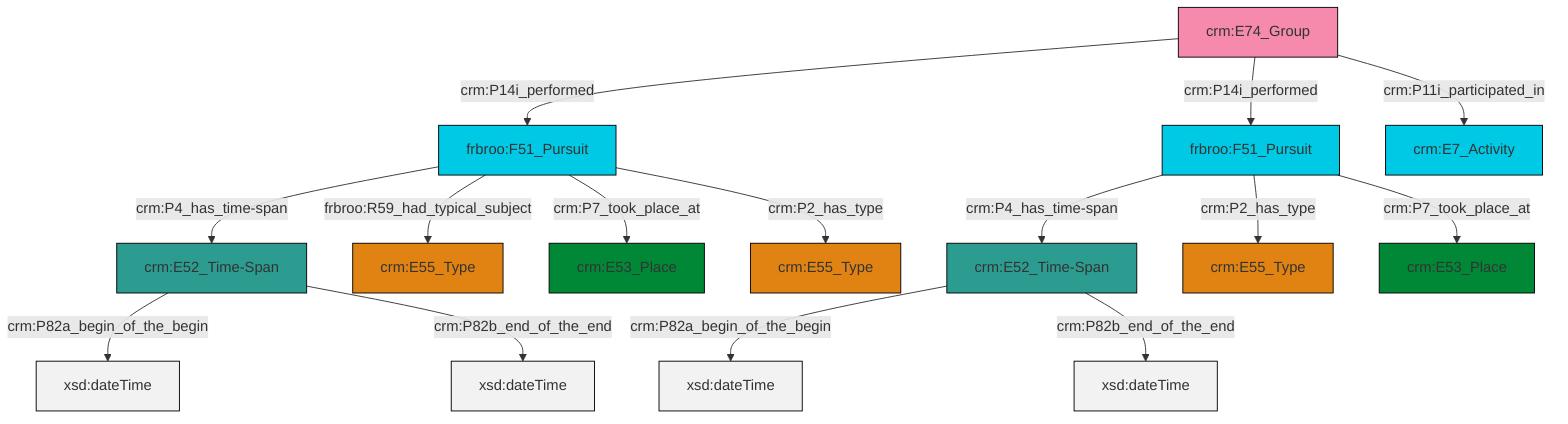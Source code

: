 graph TD
classDef Literal fill:#f2f2f2,stroke:#000000;
classDef CRM_Entity fill:#FFFFFF,stroke:#000000;
classDef Temporal_Entity fill:#00C9E6, stroke:#000000;
classDef Type fill:#E18312, stroke:#000000;
classDef Time-Span fill:#2C9C91, stroke:#000000;
classDef Appellation fill:#FFEB7F, stroke:#000000;
classDef Place fill:#008836, stroke:#000000;
classDef Persistent_Item fill:#B266B2, stroke:#000000;
classDef Conceptual_Object fill:#FFD700, stroke:#000000;
classDef Physical_Thing fill:#D2B48C, stroke:#000000;
classDef Actor fill:#f58aad, stroke:#000000;
classDef PC_Classes fill:#4ce600, stroke:#000000;
classDef Multi fill:#cccccc,stroke:#000000;

2["frbroo:F51_Pursuit"]:::Temporal_Entity -->|crm:P4_has_time-span| 3["crm:E52_Time-Span"]:::Time-Span
2["frbroo:F51_Pursuit"]:::Temporal_Entity -->|frbroo:R59_had_typical_subject| 4["crm:E55_Type"]:::Type
0["crm:E52_Time-Span"]:::Time-Span -->|crm:P82a_begin_of_the_begin| 7[xsd:dateTime]:::Literal
2["frbroo:F51_Pursuit"]:::Temporal_Entity -->|crm:P7_took_place_at| 10["crm:E53_Place"]:::Place
11["frbroo:F51_Pursuit"]:::Temporal_Entity -->|crm:P4_has_time-span| 0["crm:E52_Time-Span"]:::Time-Span
2["frbroo:F51_Pursuit"]:::Temporal_Entity -->|crm:P2_has_type| 17["crm:E55_Type"]:::Type
3["crm:E52_Time-Span"]:::Time-Span -->|crm:P82a_begin_of_the_begin| 20[xsd:dateTime]:::Literal
5["crm:E74_Group"]:::Actor -->|crm:P14i_performed| 2["frbroo:F51_Pursuit"]:::Temporal_Entity
11["frbroo:F51_Pursuit"]:::Temporal_Entity -->|crm:P2_has_type| 8["crm:E55_Type"]:::Type
5["crm:E74_Group"]:::Actor -->|crm:P14i_performed| 11["frbroo:F51_Pursuit"]:::Temporal_Entity
0["crm:E52_Time-Span"]:::Time-Span -->|crm:P82b_end_of_the_end| 23[xsd:dateTime]:::Literal
3["crm:E52_Time-Span"]:::Time-Span -->|crm:P82b_end_of_the_end| 26[xsd:dateTime]:::Literal
11["frbroo:F51_Pursuit"]:::Temporal_Entity -->|crm:P7_took_place_at| 14["crm:E53_Place"]:::Place
5["crm:E74_Group"]:::Actor -->|crm:P11i_participated_in| 12["crm:E7_Activity"]:::Temporal_Entity